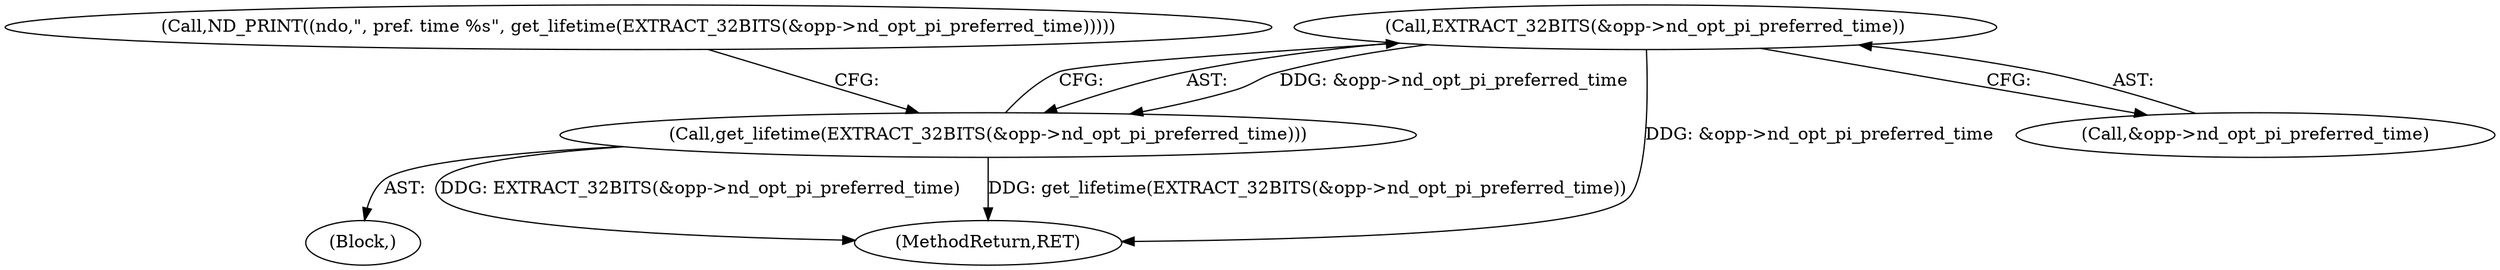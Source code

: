 digraph "0_tcpdump_d7505276842e85bfd067fa21cdb32b8a2dc3c5e4_0@pointer" {
"1000289" [label="(Call,EXTRACT_32BITS(&opp->nd_opt_pi_preferred_time))"];
"1000288" [label="(Call,get_lifetime(EXTRACT_32BITS(&opp->nd_opt_pi_preferred_time)))"];
"1000283" [label="(Call,ND_PRINT((ndo,\", pref. time %s\", get_lifetime(EXTRACT_32BITS(&opp->nd_opt_pi_preferred_time)))))"];
"1000286" [label="(Block,)"];
"1000288" [label="(Call,get_lifetime(EXTRACT_32BITS(&opp->nd_opt_pi_preferred_time)))"];
"1000648" [label="(MethodReturn,RET)"];
"1000289" [label="(Call,EXTRACT_32BITS(&opp->nd_opt_pi_preferred_time))"];
"1000290" [label="(Call,&opp->nd_opt_pi_preferred_time)"];
"1000289" -> "1000288"  [label="AST: "];
"1000289" -> "1000290"  [label="CFG: "];
"1000290" -> "1000289"  [label="AST: "];
"1000288" -> "1000289"  [label="CFG: "];
"1000289" -> "1000648"  [label="DDG: &opp->nd_opt_pi_preferred_time"];
"1000289" -> "1000288"  [label="DDG: &opp->nd_opt_pi_preferred_time"];
"1000288" -> "1000286"  [label="AST: "];
"1000283" -> "1000288"  [label="CFG: "];
"1000288" -> "1000648"  [label="DDG: EXTRACT_32BITS(&opp->nd_opt_pi_preferred_time)"];
"1000288" -> "1000648"  [label="DDG: get_lifetime(EXTRACT_32BITS(&opp->nd_opt_pi_preferred_time))"];
}

